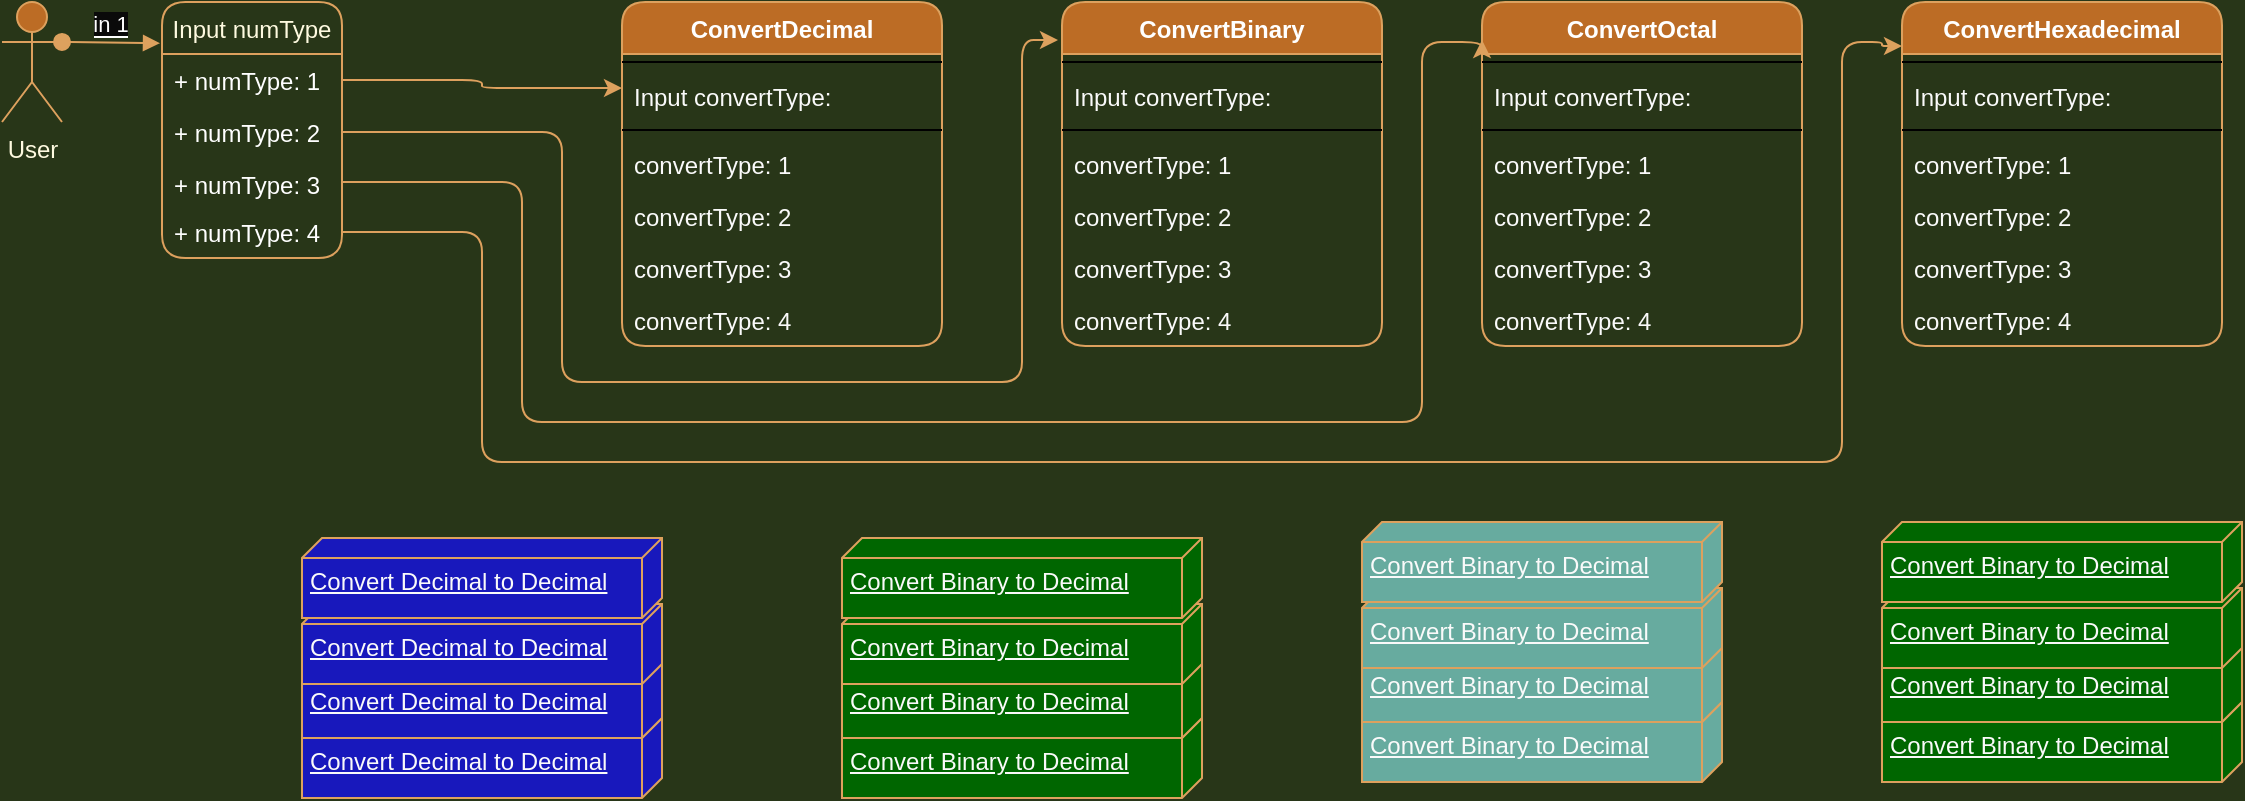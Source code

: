 <mxfile version="13.9.9" type="github">
  <diagram name="Page-1" id="e7e014a7-5840-1c2e-5031-d8a46d1fe8dd">
    <mxGraphModel dx="1171" dy="643" grid="1" gridSize="10" guides="1" tooltips="1" connect="1" arrows="1" fold="1" page="1" pageScale="1" pageWidth="1169" pageHeight="826" background="#283618" math="0" shadow="0">
      <root>
        <mxCell id="0" />
        <mxCell id="1" parent="0" />
        <mxCell id="_OB9mGQ97apT48qR6tUE-49" value="User" style="shape=umlActor;verticalLabelPosition=bottom;verticalAlign=top;html=1;rounded=1;sketch=0;strokeColor=#DDA15E;fillColor=#BC6C25;fontColor=#FEFAE0;" vertex="1" parent="1">
          <mxGeometry x="20" y="10" width="30" height="60" as="geometry" />
        </mxCell>
        <mxCell id="_OB9mGQ97apT48qR6tUE-50" value="Input numType" style="swimlane;fontStyle=0;childLayout=stackLayout;horizontal=1;startSize=26;fillColor=none;horizontalStack=0;resizeParent=1;resizeParentMax=0;resizeLast=0;collapsible=1;marginBottom=0;rounded=1;sketch=0;strokeColor=#DDA15E;fontColor=#FEFAE0;" vertex="1" parent="1">
          <mxGeometry x="100" y="10" width="90" height="128" as="geometry" />
        </mxCell>
        <mxCell id="_OB9mGQ97apT48qR6tUE-51" value="+ numType: 1 " style="text;strokeColor=none;fillColor=none;align=left;verticalAlign=top;spacingLeft=4;spacingRight=4;overflow=hidden;rotatable=0;points=[[0,0.5],[1,0.5]];portConstraint=eastwest;fontColor=#FFFFFF;" vertex="1" parent="_OB9mGQ97apT48qR6tUE-50">
          <mxGeometry y="26" width="90" height="26" as="geometry" />
        </mxCell>
        <mxCell id="_OB9mGQ97apT48qR6tUE-56" value="+ numType: 2" style="text;strokeColor=none;fillColor=none;align=left;verticalAlign=top;spacingLeft=4;spacingRight=4;overflow=hidden;rotatable=0;points=[[0,0.5],[1,0.5]];portConstraint=eastwest;fontColor=#FFFFFF;" vertex="1" parent="_OB9mGQ97apT48qR6tUE-50">
          <mxGeometry y="52" width="90" height="26" as="geometry" />
        </mxCell>
        <mxCell id="_OB9mGQ97apT48qR6tUE-58" value="+ numType: 3" style="text;strokeColor=none;fillColor=none;align=left;verticalAlign=top;spacingLeft=4;spacingRight=4;overflow=hidden;rotatable=0;points=[[0,0.5],[1,0.5]];portConstraint=eastwest;fontColor=#FFFFFF;" vertex="1" parent="_OB9mGQ97apT48qR6tUE-50">
          <mxGeometry y="78" width="90" height="24" as="geometry" />
        </mxCell>
        <mxCell id="_OB9mGQ97apT48qR6tUE-57" value="+ numType: 4" style="text;strokeColor=none;fillColor=none;align=left;verticalAlign=top;spacingLeft=4;spacingRight=4;overflow=hidden;rotatable=0;points=[[0,0.5],[1,0.5]];portConstraint=eastwest;fontColor=#FFFFFF;" vertex="1" parent="_OB9mGQ97apT48qR6tUE-50">
          <mxGeometry y="102" width="90" height="26" as="geometry" />
        </mxCell>
        <mxCell id="_OB9mGQ97apT48qR6tUE-59" value="&lt;span style=&quot;background-color: rgb(10 , 10 , 10)&quot;&gt;in 1&lt;/span&gt;" style="html=1;verticalAlign=bottom;startArrow=oval;startFill=1;endArrow=block;startSize=8;strokeColor=#DDA15E;fillColor=#BC6C25;fontColor=#FFFFFF;exitX=1;exitY=0.333;exitDx=0;exitDy=0;exitPerimeter=0;entryX=-0.011;entryY=0.161;entryDx=0;entryDy=0;entryPerimeter=0;" edge="1" parent="1" source="_OB9mGQ97apT48qR6tUE-49" target="_OB9mGQ97apT48qR6tUE-50">
          <mxGeometry width="60" relative="1" as="geometry">
            <mxPoint x="80" y="280" as="sourcePoint" />
            <mxPoint x="140" y="280" as="targetPoint" />
          </mxGeometry>
        </mxCell>
        <mxCell id="_OB9mGQ97apT48qR6tUE-69" value="ConvertDecimal" style="swimlane;fontStyle=1;align=center;verticalAlign=top;childLayout=stackLayout;horizontal=1;startSize=26;horizontalStack=0;resizeParent=1;resizeParentMax=0;resizeLast=0;collapsible=1;marginBottom=0;rounded=1;sketch=0;strokeColor=#DDA15E;fillColor=#BC6C25;fontColor=#FFFFFF;" vertex="1" parent="1">
          <mxGeometry x="330" y="10" width="160" height="172" as="geometry" />
        </mxCell>
        <mxCell id="_OB9mGQ97apT48qR6tUE-71" value="" style="line;strokeWidth=1;fillColor=none;align=left;verticalAlign=middle;spacingTop=-1;spacingLeft=3;spacingRight=3;rotatable=0;labelPosition=right;points=[];portConstraint=eastwest;" vertex="1" parent="_OB9mGQ97apT48qR6tUE-69">
          <mxGeometry y="26" width="160" height="8" as="geometry" />
        </mxCell>
        <mxCell id="_OB9mGQ97apT48qR6tUE-72" value="Input convertType:" style="text;strokeColor=none;fillColor=none;align=left;verticalAlign=top;spacingLeft=4;spacingRight=4;overflow=hidden;rotatable=0;points=[[0,0.5],[1,0.5]];portConstraint=eastwest;fontColor=#FAFAFA;" vertex="1" parent="_OB9mGQ97apT48qR6tUE-69">
          <mxGeometry y="34" width="160" height="26" as="geometry" />
        </mxCell>
        <mxCell id="_OB9mGQ97apT48qR6tUE-85" value="" style="line;strokeWidth=1;fillColor=none;align=left;verticalAlign=middle;spacingTop=-1;spacingLeft=3;spacingRight=3;rotatable=0;labelPosition=right;points=[];portConstraint=eastwest;rounded=1;sketch=0;fontColor=#FAFAFA;" vertex="1" parent="_OB9mGQ97apT48qR6tUE-69">
          <mxGeometry y="60" width="160" height="8" as="geometry" />
        </mxCell>
        <mxCell id="_OB9mGQ97apT48qR6tUE-86" value="convertType: 1" style="text;strokeColor=none;fillColor=none;align=left;verticalAlign=top;spacingLeft=4;spacingRight=4;overflow=hidden;rotatable=0;points=[[0,0.5],[1,0.5]];portConstraint=eastwest;fontColor=#FAFAFA;" vertex="1" parent="_OB9mGQ97apT48qR6tUE-69">
          <mxGeometry y="68" width="160" height="26" as="geometry" />
        </mxCell>
        <mxCell id="_OB9mGQ97apT48qR6tUE-89" value="convertType: 2" style="text;strokeColor=none;fillColor=none;align=left;verticalAlign=top;spacingLeft=4;spacingRight=4;overflow=hidden;rotatable=0;points=[[0,0.5],[1,0.5]];portConstraint=eastwest;fontColor=#FAFAFA;" vertex="1" parent="_OB9mGQ97apT48qR6tUE-69">
          <mxGeometry y="94" width="160" height="26" as="geometry" />
        </mxCell>
        <mxCell id="_OB9mGQ97apT48qR6tUE-90" value="convertType: 3" style="text;strokeColor=none;fillColor=none;align=left;verticalAlign=top;spacingLeft=4;spacingRight=4;overflow=hidden;rotatable=0;points=[[0,0.5],[1,0.5]];portConstraint=eastwest;fontColor=#FAFAFA;" vertex="1" parent="_OB9mGQ97apT48qR6tUE-69">
          <mxGeometry y="120" width="160" height="26" as="geometry" />
        </mxCell>
        <mxCell id="_OB9mGQ97apT48qR6tUE-91" value="convertType: 4" style="text;strokeColor=none;fillColor=none;align=left;verticalAlign=top;spacingLeft=4;spacingRight=4;overflow=hidden;rotatable=0;points=[[0,0.5],[1,0.5]];portConstraint=eastwest;fontColor=#FAFAFA;" vertex="1" parent="_OB9mGQ97apT48qR6tUE-69">
          <mxGeometry y="146" width="160" height="26" as="geometry" />
        </mxCell>
        <mxCell id="_OB9mGQ97apT48qR6tUE-81" style="edgeStyle=elbowEdgeStyle;rounded=1;sketch=0;orthogonalLoop=1;jettySize=auto;html=1;entryX=0;entryY=0.25;entryDx=0;entryDy=0;strokeColor=#DDA15E;fillColor=#BC6C25;fontColor=#FAFAFA;" edge="1" parent="1" source="_OB9mGQ97apT48qR6tUE-51" target="_OB9mGQ97apT48qR6tUE-69">
          <mxGeometry relative="1" as="geometry" />
        </mxCell>
        <mxCell id="_OB9mGQ97apT48qR6tUE-93" value="ConvertBinary&#xa;" style="swimlane;fontStyle=1;align=center;verticalAlign=top;childLayout=stackLayout;horizontal=1;startSize=26;horizontalStack=0;resizeParent=1;resizeParentMax=0;resizeLast=0;collapsible=1;marginBottom=0;rounded=1;sketch=0;strokeColor=#DDA15E;fillColor=#BC6C25;fontColor=#FFFFFF;" vertex="1" parent="1">
          <mxGeometry x="550" y="10" width="160" height="172" as="geometry" />
        </mxCell>
        <mxCell id="_OB9mGQ97apT48qR6tUE-94" value="" style="line;strokeWidth=1;fillColor=none;align=left;verticalAlign=middle;spacingTop=-1;spacingLeft=3;spacingRight=3;rotatable=0;labelPosition=right;points=[];portConstraint=eastwest;" vertex="1" parent="_OB9mGQ97apT48qR6tUE-93">
          <mxGeometry y="26" width="160" height="8" as="geometry" />
        </mxCell>
        <mxCell id="_OB9mGQ97apT48qR6tUE-95" value="Input convertType:" style="text;strokeColor=none;fillColor=none;align=left;verticalAlign=top;spacingLeft=4;spacingRight=4;overflow=hidden;rotatable=0;points=[[0,0.5],[1,0.5]];portConstraint=eastwest;fontColor=#FAFAFA;" vertex="1" parent="_OB9mGQ97apT48qR6tUE-93">
          <mxGeometry y="34" width="160" height="26" as="geometry" />
        </mxCell>
        <mxCell id="_OB9mGQ97apT48qR6tUE-96" value="" style="line;strokeWidth=1;fillColor=none;align=left;verticalAlign=middle;spacingTop=-1;spacingLeft=3;spacingRight=3;rotatable=0;labelPosition=right;points=[];portConstraint=eastwest;rounded=1;sketch=0;fontColor=#FAFAFA;" vertex="1" parent="_OB9mGQ97apT48qR6tUE-93">
          <mxGeometry y="60" width="160" height="8" as="geometry" />
        </mxCell>
        <mxCell id="_OB9mGQ97apT48qR6tUE-97" value="convertType: 1" style="text;strokeColor=none;fillColor=none;align=left;verticalAlign=top;spacingLeft=4;spacingRight=4;overflow=hidden;rotatable=0;points=[[0,0.5],[1,0.5]];portConstraint=eastwest;fontColor=#FAFAFA;" vertex="1" parent="_OB9mGQ97apT48qR6tUE-93">
          <mxGeometry y="68" width="160" height="26" as="geometry" />
        </mxCell>
        <mxCell id="_OB9mGQ97apT48qR6tUE-98" value="convertType: 2" style="text;strokeColor=none;fillColor=none;align=left;verticalAlign=top;spacingLeft=4;spacingRight=4;overflow=hidden;rotatable=0;points=[[0,0.5],[1,0.5]];portConstraint=eastwest;fontColor=#FAFAFA;" vertex="1" parent="_OB9mGQ97apT48qR6tUE-93">
          <mxGeometry y="94" width="160" height="26" as="geometry" />
        </mxCell>
        <mxCell id="_OB9mGQ97apT48qR6tUE-99" value="convertType: 3" style="text;strokeColor=none;fillColor=none;align=left;verticalAlign=top;spacingLeft=4;spacingRight=4;overflow=hidden;rotatable=0;points=[[0,0.5],[1,0.5]];portConstraint=eastwest;fontColor=#FAFAFA;" vertex="1" parent="_OB9mGQ97apT48qR6tUE-93">
          <mxGeometry y="120" width="160" height="26" as="geometry" />
        </mxCell>
        <mxCell id="_OB9mGQ97apT48qR6tUE-100" value="convertType: 4" style="text;strokeColor=none;fillColor=none;align=left;verticalAlign=top;spacingLeft=4;spacingRight=4;overflow=hidden;rotatable=0;points=[[0,0.5],[1,0.5]];portConstraint=eastwest;fontColor=#FAFAFA;" vertex="1" parent="_OB9mGQ97apT48qR6tUE-93">
          <mxGeometry y="146" width="160" height="26" as="geometry" />
        </mxCell>
        <mxCell id="_OB9mGQ97apT48qR6tUE-101" value="ConvertOctal" style="swimlane;fontStyle=1;align=center;verticalAlign=top;childLayout=stackLayout;horizontal=1;startSize=26;horizontalStack=0;resizeParent=1;resizeParentMax=0;resizeLast=0;collapsible=1;marginBottom=0;rounded=1;sketch=0;strokeColor=#DDA15E;fillColor=#BC6C25;fontColor=#FFFFFF;" vertex="1" parent="1">
          <mxGeometry x="760" y="10" width="160" height="172" as="geometry" />
        </mxCell>
        <mxCell id="_OB9mGQ97apT48qR6tUE-102" value="" style="line;strokeWidth=1;fillColor=none;align=left;verticalAlign=middle;spacingTop=-1;spacingLeft=3;spacingRight=3;rotatable=0;labelPosition=right;points=[];portConstraint=eastwest;" vertex="1" parent="_OB9mGQ97apT48qR6tUE-101">
          <mxGeometry y="26" width="160" height="8" as="geometry" />
        </mxCell>
        <mxCell id="_OB9mGQ97apT48qR6tUE-103" value="Input convertType:" style="text;strokeColor=none;fillColor=none;align=left;verticalAlign=top;spacingLeft=4;spacingRight=4;overflow=hidden;rotatable=0;points=[[0,0.5],[1,0.5]];portConstraint=eastwest;fontColor=#FAFAFA;" vertex="1" parent="_OB9mGQ97apT48qR6tUE-101">
          <mxGeometry y="34" width="160" height="26" as="geometry" />
        </mxCell>
        <mxCell id="_OB9mGQ97apT48qR6tUE-104" value="" style="line;strokeWidth=1;fillColor=none;align=left;verticalAlign=middle;spacingTop=-1;spacingLeft=3;spacingRight=3;rotatable=0;labelPosition=right;points=[];portConstraint=eastwest;rounded=1;sketch=0;fontColor=#FAFAFA;" vertex="1" parent="_OB9mGQ97apT48qR6tUE-101">
          <mxGeometry y="60" width="160" height="8" as="geometry" />
        </mxCell>
        <mxCell id="_OB9mGQ97apT48qR6tUE-105" value="convertType: 1" style="text;strokeColor=none;fillColor=none;align=left;verticalAlign=top;spacingLeft=4;spacingRight=4;overflow=hidden;rotatable=0;points=[[0,0.5],[1,0.5]];portConstraint=eastwest;fontColor=#FAFAFA;" vertex="1" parent="_OB9mGQ97apT48qR6tUE-101">
          <mxGeometry y="68" width="160" height="26" as="geometry" />
        </mxCell>
        <mxCell id="_OB9mGQ97apT48qR6tUE-106" value="convertType: 2" style="text;strokeColor=none;fillColor=none;align=left;verticalAlign=top;spacingLeft=4;spacingRight=4;overflow=hidden;rotatable=0;points=[[0,0.5],[1,0.5]];portConstraint=eastwest;fontColor=#FAFAFA;" vertex="1" parent="_OB9mGQ97apT48qR6tUE-101">
          <mxGeometry y="94" width="160" height="26" as="geometry" />
        </mxCell>
        <mxCell id="_OB9mGQ97apT48qR6tUE-107" value="convertType: 3" style="text;strokeColor=none;fillColor=none;align=left;verticalAlign=top;spacingLeft=4;spacingRight=4;overflow=hidden;rotatable=0;points=[[0,0.5],[1,0.5]];portConstraint=eastwest;fontColor=#FAFAFA;" vertex="1" parent="_OB9mGQ97apT48qR6tUE-101">
          <mxGeometry y="120" width="160" height="26" as="geometry" />
        </mxCell>
        <mxCell id="_OB9mGQ97apT48qR6tUE-108" value="convertType: 4" style="text;strokeColor=none;fillColor=none;align=left;verticalAlign=top;spacingLeft=4;spacingRight=4;overflow=hidden;rotatable=0;points=[[0,0.5],[1,0.5]];portConstraint=eastwest;fontColor=#FAFAFA;" vertex="1" parent="_OB9mGQ97apT48qR6tUE-101">
          <mxGeometry y="146" width="160" height="26" as="geometry" />
        </mxCell>
        <mxCell id="_OB9mGQ97apT48qR6tUE-109" value="ConvertHexadecimal&#xa;" style="swimlane;fontStyle=1;align=center;verticalAlign=top;childLayout=stackLayout;horizontal=1;startSize=26;horizontalStack=0;resizeParent=1;resizeParentMax=0;resizeLast=0;collapsible=1;marginBottom=0;rounded=1;sketch=0;strokeColor=#DDA15E;fillColor=#BC6C25;fontColor=#FFFFFF;" vertex="1" parent="1">
          <mxGeometry x="970" y="10" width="160" height="172" as="geometry" />
        </mxCell>
        <mxCell id="_OB9mGQ97apT48qR6tUE-110" value="" style="line;strokeWidth=1;fillColor=none;align=left;verticalAlign=middle;spacingTop=-1;spacingLeft=3;spacingRight=3;rotatable=0;labelPosition=right;points=[];portConstraint=eastwest;" vertex="1" parent="_OB9mGQ97apT48qR6tUE-109">
          <mxGeometry y="26" width="160" height="8" as="geometry" />
        </mxCell>
        <mxCell id="_OB9mGQ97apT48qR6tUE-111" value="Input convertType:" style="text;strokeColor=none;fillColor=none;align=left;verticalAlign=top;spacingLeft=4;spacingRight=4;overflow=hidden;rotatable=0;points=[[0,0.5],[1,0.5]];portConstraint=eastwest;fontColor=#FAFAFA;" vertex="1" parent="_OB9mGQ97apT48qR6tUE-109">
          <mxGeometry y="34" width="160" height="26" as="geometry" />
        </mxCell>
        <mxCell id="_OB9mGQ97apT48qR6tUE-112" value="" style="line;strokeWidth=1;fillColor=none;align=left;verticalAlign=middle;spacingTop=-1;spacingLeft=3;spacingRight=3;rotatable=0;labelPosition=right;points=[];portConstraint=eastwest;rounded=1;sketch=0;fontColor=#FAFAFA;" vertex="1" parent="_OB9mGQ97apT48qR6tUE-109">
          <mxGeometry y="60" width="160" height="8" as="geometry" />
        </mxCell>
        <mxCell id="_OB9mGQ97apT48qR6tUE-113" value="convertType: 1" style="text;strokeColor=none;fillColor=none;align=left;verticalAlign=top;spacingLeft=4;spacingRight=4;overflow=hidden;rotatable=0;points=[[0,0.5],[1,0.5]];portConstraint=eastwest;fontColor=#FAFAFA;" vertex="1" parent="_OB9mGQ97apT48qR6tUE-109">
          <mxGeometry y="68" width="160" height="26" as="geometry" />
        </mxCell>
        <mxCell id="_OB9mGQ97apT48qR6tUE-114" value="convertType: 2" style="text;strokeColor=none;fillColor=none;align=left;verticalAlign=top;spacingLeft=4;spacingRight=4;overflow=hidden;rotatable=0;points=[[0,0.5],[1,0.5]];portConstraint=eastwest;fontColor=#FAFAFA;" vertex="1" parent="_OB9mGQ97apT48qR6tUE-109">
          <mxGeometry y="94" width="160" height="26" as="geometry" />
        </mxCell>
        <mxCell id="_OB9mGQ97apT48qR6tUE-115" value="convertType: 3" style="text;strokeColor=none;fillColor=none;align=left;verticalAlign=top;spacingLeft=4;spacingRight=4;overflow=hidden;rotatable=0;points=[[0,0.5],[1,0.5]];portConstraint=eastwest;fontColor=#FAFAFA;" vertex="1" parent="_OB9mGQ97apT48qR6tUE-109">
          <mxGeometry y="120" width="160" height="26" as="geometry" />
        </mxCell>
        <mxCell id="_OB9mGQ97apT48qR6tUE-116" value="convertType: 4" style="text;strokeColor=none;fillColor=none;align=left;verticalAlign=top;spacingLeft=4;spacingRight=4;overflow=hidden;rotatable=0;points=[[0,0.5],[1,0.5]];portConstraint=eastwest;fontColor=#FAFAFA;" vertex="1" parent="_OB9mGQ97apT48qR6tUE-109">
          <mxGeometry y="146" width="160" height="26" as="geometry" />
        </mxCell>
        <mxCell id="_OB9mGQ97apT48qR6tUE-118" style="edgeStyle=orthogonalEdgeStyle;rounded=1;sketch=0;orthogonalLoop=1;jettySize=auto;html=1;exitX=1;exitY=0.5;exitDx=0;exitDy=0;strokeColor=#DDA15E;fillColor=#BC6C25;fontColor=#FAFAFA;" edge="1" parent="1" source="_OB9mGQ97apT48qR6tUE-56">
          <mxGeometry relative="1" as="geometry">
            <mxPoint x="548" y="29" as="targetPoint" />
            <Array as="points">
              <mxPoint x="300" y="75" />
              <mxPoint x="300" y="200" />
              <mxPoint x="530" y="200" />
              <mxPoint x="530" y="29" />
            </Array>
          </mxGeometry>
        </mxCell>
        <mxCell id="_OB9mGQ97apT48qR6tUE-119" style="rounded=1;sketch=0;orthogonalLoop=1;jettySize=auto;html=1;exitX=1;exitY=0.5;exitDx=0;exitDy=0;strokeColor=#DDA15E;fillColor=#BC6C25;fontColor=#FAFAFA;edgeStyle=orthogonalEdgeStyle;" edge="1" parent="1" source="_OB9mGQ97apT48qR6tUE-58">
          <mxGeometry relative="1" as="geometry">
            <mxPoint x="760" y="29" as="targetPoint" />
            <Array as="points">
              <mxPoint x="280" y="100" />
              <mxPoint x="280" y="220" />
              <mxPoint x="730" y="220" />
              <mxPoint x="730" y="30" />
            </Array>
          </mxGeometry>
        </mxCell>
        <mxCell id="_OB9mGQ97apT48qR6tUE-120" style="edgeStyle=orthogonalEdgeStyle;rounded=1;sketch=0;orthogonalLoop=1;jettySize=auto;html=1;exitX=1;exitY=0.5;exitDx=0;exitDy=0;strokeColor=#DDA15E;fillColor=#BC6C25;fontColor=#FAFAFA;" edge="1" parent="1" source="_OB9mGQ97apT48qR6tUE-57" target="_OB9mGQ97apT48qR6tUE-109">
          <mxGeometry relative="1" as="geometry">
            <mxPoint x="940" y="30" as="targetPoint" />
            <Array as="points">
              <mxPoint x="260" y="125" />
              <mxPoint x="260" y="240" />
              <mxPoint x="940" y="240" />
              <mxPoint x="940" y="30" />
              <mxPoint x="960" y="30" />
              <mxPoint x="960" y="32" />
            </Array>
          </mxGeometry>
        </mxCell>
        <mxCell id="_OB9mGQ97apT48qR6tUE-121" value="Convert Decimal to Decimal" style="verticalAlign=top;align=left;spacingTop=8;spacingLeft=2;spacingRight=12;shape=cube;size=10;direction=south;fontStyle=4;html=1;rounded=1;sketch=0;strokeColor=#DDA15E;fontColor=#FAFAFA;fillColor=#1818BC;" vertex="1" parent="1">
          <mxGeometry x="170" y="368" width="180" height="40" as="geometry" />
        </mxCell>
        <mxCell id="_OB9mGQ97apT48qR6tUE-122" value="Convert Decimal to Decimal" style="verticalAlign=top;align=left;spacingTop=8;spacingLeft=2;spacingRight=12;shape=cube;size=10;direction=south;fontStyle=4;html=1;rounded=1;sketch=0;strokeColor=#DDA15E;fontColor=#FAFAFA;fillColor=#1818BC;" vertex="1" parent="1">
          <mxGeometry x="170" y="338" width="180" height="40" as="geometry" />
        </mxCell>
        <mxCell id="_OB9mGQ97apT48qR6tUE-123" value="Convert Decimal to Decimal" style="verticalAlign=top;align=left;spacingTop=8;spacingLeft=2;spacingRight=12;shape=cube;size=10;direction=south;fontStyle=4;html=1;rounded=1;sketch=0;strokeColor=#DDA15E;fontColor=#FAFAFA;fillColor=#1818BC;" vertex="1" parent="1">
          <mxGeometry x="170" y="311" width="180" height="40" as="geometry" />
        </mxCell>
        <mxCell id="_OB9mGQ97apT48qR6tUE-125" value="Convert Decimal to Decimal" style="verticalAlign=top;align=left;spacingTop=8;spacingLeft=2;spacingRight=12;shape=cube;size=10;direction=south;fontStyle=4;html=1;rounded=1;sketch=0;strokeColor=#DDA15E;fontColor=#FAFAFA;fillColor=#1818BC;" vertex="1" parent="1">
          <mxGeometry x="170" y="278" width="180" height="40" as="geometry" />
        </mxCell>
        <mxCell id="_OB9mGQ97apT48qR6tUE-126" value="Convert Binary to Decimal" style="verticalAlign=top;align=left;spacingTop=8;spacingLeft=2;spacingRight=12;shape=cube;size=10;direction=south;fontStyle=4;html=1;rounded=1;sketch=0;strokeColor=#DDA15E;fontColor=#FAFAFA;fillColor=#006600;" vertex="1" parent="1">
          <mxGeometry x="440" y="368" width="180" height="40" as="geometry" />
        </mxCell>
        <mxCell id="_OB9mGQ97apT48qR6tUE-127" value="Convert Binary to Decimal" style="verticalAlign=top;align=left;spacingTop=8;spacingLeft=2;spacingRight=12;shape=cube;size=10;direction=south;fontStyle=4;html=1;rounded=1;sketch=0;strokeColor=#DDA15E;fontColor=#FAFAFA;fillColor=#006600;" vertex="1" parent="1">
          <mxGeometry x="440" y="338" width="180" height="40" as="geometry" />
        </mxCell>
        <mxCell id="_OB9mGQ97apT48qR6tUE-128" value="Convert Binary to Decimal" style="verticalAlign=top;align=left;spacingTop=8;spacingLeft=2;spacingRight=12;shape=cube;size=10;direction=south;fontStyle=4;html=1;rounded=1;sketch=0;strokeColor=#DDA15E;fontColor=#FAFAFA;fillColor=#006600;" vertex="1" parent="1">
          <mxGeometry x="440" y="311" width="180" height="40" as="geometry" />
        </mxCell>
        <mxCell id="_OB9mGQ97apT48qR6tUE-129" value="Convert Binary to Decimal" style="verticalAlign=top;align=left;spacingTop=8;spacingLeft=2;spacingRight=12;shape=cube;size=10;direction=south;fontStyle=4;html=1;rounded=1;sketch=0;strokeColor=#DDA15E;fontColor=#FAFAFA;fillColor=#006600;" vertex="1" parent="1">
          <mxGeometry x="440" y="278" width="180" height="40" as="geometry" />
        </mxCell>
        <mxCell id="_OB9mGQ97apT48qR6tUE-130" value="Convert Binary to Decimal" style="verticalAlign=top;align=left;spacingTop=8;spacingLeft=2;spacingRight=12;shape=cube;size=10;direction=south;fontStyle=4;html=1;rounded=1;sketch=0;strokeColor=#DDA15E;fontColor=#FAFAFA;fillColor=#006600;" vertex="1" parent="1">
          <mxGeometry x="960" y="360" width="180" height="40" as="geometry" />
        </mxCell>
        <mxCell id="_OB9mGQ97apT48qR6tUE-131" value="Convert Binary to Decimal" style="verticalAlign=top;align=left;spacingTop=8;spacingLeft=2;spacingRight=12;shape=cube;size=10;direction=south;fontStyle=4;html=1;rounded=1;sketch=0;strokeColor=#DDA15E;fontColor=#FAFAFA;fillColor=#006600;" vertex="1" parent="1">
          <mxGeometry x="960" y="330" width="180" height="40" as="geometry" />
        </mxCell>
        <mxCell id="_OB9mGQ97apT48qR6tUE-132" value="Convert Binary to Decimal" style="verticalAlign=top;align=left;spacingTop=8;spacingLeft=2;spacingRight=12;shape=cube;size=10;direction=south;fontStyle=4;html=1;rounded=1;sketch=0;strokeColor=#DDA15E;fontColor=#FAFAFA;fillColor=#006600;" vertex="1" parent="1">
          <mxGeometry x="960" y="303" width="180" height="40" as="geometry" />
        </mxCell>
        <mxCell id="_OB9mGQ97apT48qR6tUE-133" value="Convert Binary to Decimal" style="verticalAlign=top;align=left;spacingTop=8;spacingLeft=2;spacingRight=12;shape=cube;size=10;direction=south;fontStyle=4;html=1;rounded=1;sketch=0;strokeColor=#DDA15E;fontColor=#FAFAFA;fillColor=#006600;" vertex="1" parent="1">
          <mxGeometry x="960" y="270" width="180" height="40" as="geometry" />
        </mxCell>
        <mxCell id="_OB9mGQ97apT48qR6tUE-134" value="Convert Binary to Decimal" style="verticalAlign=top;align=left;spacingTop=8;spacingLeft=2;spacingRight=12;shape=cube;size=10;direction=south;fontStyle=4;html=1;rounded=1;sketch=0;strokeColor=#DDA15E;fontColor=#FAFAFA;fillColor=#67AB9F;" vertex="1" parent="1">
          <mxGeometry x="700" y="360" width="180" height="40" as="geometry" />
        </mxCell>
        <mxCell id="_OB9mGQ97apT48qR6tUE-135" value="Convert Binary to Decimal" style="verticalAlign=top;align=left;spacingTop=8;spacingLeft=2;spacingRight=12;shape=cube;size=10;direction=south;fontStyle=4;html=1;rounded=1;sketch=0;strokeColor=#DDA15E;fontColor=#FAFAFA;fillColor=#67AB9F;" vertex="1" parent="1">
          <mxGeometry x="700" y="330" width="180" height="40" as="geometry" />
        </mxCell>
        <mxCell id="_OB9mGQ97apT48qR6tUE-136" value="Convert Binary to Decimal" style="verticalAlign=top;align=left;spacingTop=8;spacingLeft=2;spacingRight=12;shape=cube;size=10;direction=south;fontStyle=4;html=1;rounded=1;sketch=0;strokeColor=#DDA15E;fontColor=#FAFAFA;fillColor=#67AB9F;" vertex="1" parent="1">
          <mxGeometry x="700" y="303" width="180" height="40" as="geometry" />
        </mxCell>
        <mxCell id="_OB9mGQ97apT48qR6tUE-137" value="Convert Binary to Decimal" style="verticalAlign=top;align=left;spacingTop=8;spacingLeft=2;spacingRight=12;shape=cube;size=10;direction=south;fontStyle=4;html=1;rounded=1;sketch=0;strokeColor=#DDA15E;fontColor=#FAFAFA;fillColor=#67AB9F;" vertex="1" parent="1">
          <mxGeometry x="700" y="270" width="180" height="40" as="geometry" />
        </mxCell>
      </root>
    </mxGraphModel>
  </diagram>
</mxfile>
